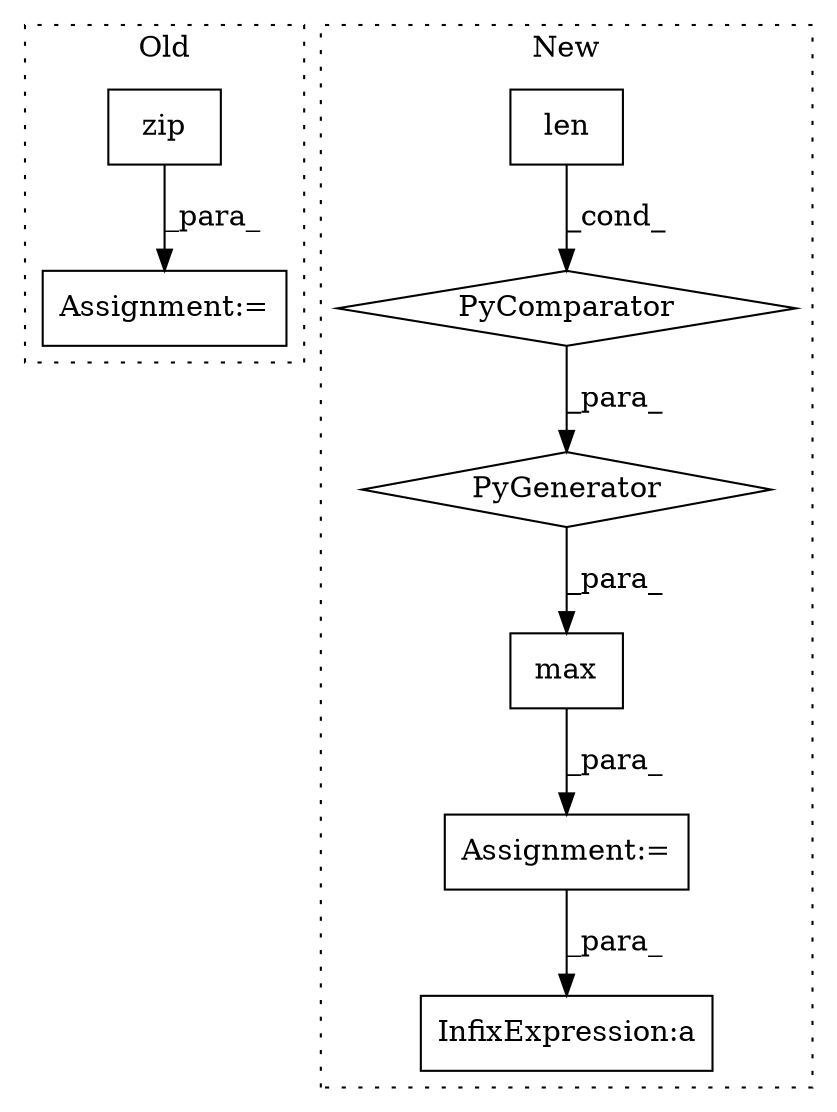 digraph G {
subgraph cluster0 {
1 [label="zip" a="32" s="7139,7155" l="4,1" shape="box"];
3 [label="Assignment:=" a="7" s="7137" l="2" shape="box"];
label = "Old";
style="dotted";
}
subgraph cluster1 {
2 [label="len" a="32" s="7794,7799" l="4,1" shape="box"];
4 [label="Assignment:=" a="7" s="7772" l="1" shape="box"];
5 [label="InfixExpression:a" a="27" s="7972" l="3" shape="box"];
6 [label="max" a="32" s="7773,7916" l="21,-3" shape="box"];
7 [label="PyGenerator" a="107" s="7794" l="122" shape="diamond"];
8 [label="PyComparator" a="113" s="7882" l="28" shape="diamond"];
label = "New";
style="dotted";
}
1 -> 3 [label="_para_"];
2 -> 8 [label="_cond_"];
4 -> 5 [label="_para_"];
6 -> 4 [label="_para_"];
7 -> 6 [label="_para_"];
8 -> 7 [label="_para_"];
}